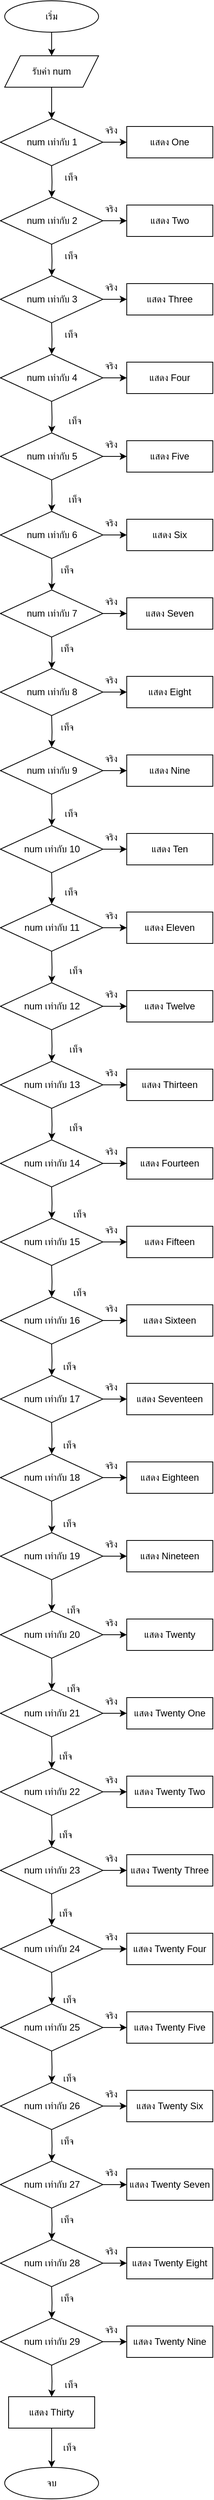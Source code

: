 <mxfile version="25.0.3">
  <diagram name="Page-1" id="froMjkovQUN1zaO_eRnk">
    <mxGraphModel dx="1235" dy="614" grid="1" gridSize="10" guides="1" tooltips="1" connect="1" arrows="1" fold="1" page="1" pageScale="1" pageWidth="827" pageHeight="1169" math="0" shadow="0">
      <root>
        <mxCell id="0" />
        <mxCell id="1" parent="0" />
        <mxCell id="F9JthO-cuX8_xqFH1Uu4-3" value="" style="edgeStyle=orthogonalEdgeStyle;rounded=0;orthogonalLoop=1;jettySize=auto;html=1;" edge="1" parent="1" source="F9JthO-cuX8_xqFH1Uu4-1" target="F9JthO-cuX8_xqFH1Uu4-2">
          <mxGeometry relative="1" as="geometry" />
        </mxCell>
        <mxCell id="F9JthO-cuX8_xqFH1Uu4-1" value="เริ่ม" style="ellipse;whiteSpace=wrap;html=1;" vertex="1" parent="1">
          <mxGeometry x="354" y="30" width="120" height="40" as="geometry" />
        </mxCell>
        <mxCell id="F9JthO-cuX8_xqFH1Uu4-5" value="" style="edgeStyle=orthogonalEdgeStyle;rounded=0;orthogonalLoop=1;jettySize=auto;html=1;" edge="1" parent="1" source="F9JthO-cuX8_xqFH1Uu4-2" target="F9JthO-cuX8_xqFH1Uu4-4">
          <mxGeometry relative="1" as="geometry" />
        </mxCell>
        <mxCell id="F9JthO-cuX8_xqFH1Uu4-2" value="รับค่า num" style="shape=parallelogram;perimeter=parallelogramPerimeter;whiteSpace=wrap;html=1;fixedSize=1;" vertex="1" parent="1">
          <mxGeometry x="354" y="100" width="120" height="40" as="geometry" />
        </mxCell>
        <mxCell id="F9JthO-cuX8_xqFH1Uu4-7" value="" style="edgeStyle=orthogonalEdgeStyle;rounded=0;orthogonalLoop=1;jettySize=auto;html=1;" edge="1" parent="1" source="F9JthO-cuX8_xqFH1Uu4-4" target="F9JthO-cuX8_xqFH1Uu4-6">
          <mxGeometry relative="1" as="geometry" />
        </mxCell>
        <mxCell id="F9JthO-cuX8_xqFH1Uu4-4" value="num เท่ากับ 1" style="rhombus;whiteSpace=wrap;html=1;" vertex="1" parent="1">
          <mxGeometry x="348.5" y="180" width="131" height="60" as="geometry" />
        </mxCell>
        <mxCell id="F9JthO-cuX8_xqFH1Uu4-6" value="แสดง One" style="rounded=0;whiteSpace=wrap;html=1;" vertex="1" parent="1">
          <mxGeometry x="510" y="190" width="110" height="40" as="geometry" />
        </mxCell>
        <mxCell id="F9JthO-cuX8_xqFH1Uu4-8" value="" style="edgeStyle=orthogonalEdgeStyle;rounded=0;orthogonalLoop=1;jettySize=auto;html=1;" edge="1" parent="1" target="F9JthO-cuX8_xqFH1Uu4-10">
          <mxGeometry relative="1" as="geometry">
            <mxPoint x="414" y="240" as="sourcePoint" />
          </mxGeometry>
        </mxCell>
        <mxCell id="F9JthO-cuX8_xqFH1Uu4-9" value="" style="edgeStyle=orthogonalEdgeStyle;rounded=0;orthogonalLoop=1;jettySize=auto;html=1;" edge="1" parent="1" source="F9JthO-cuX8_xqFH1Uu4-10" target="F9JthO-cuX8_xqFH1Uu4-11">
          <mxGeometry relative="1" as="geometry" />
        </mxCell>
        <mxCell id="F9JthO-cuX8_xqFH1Uu4-10" value="num เท่ากับ 2" style="rhombus;whiteSpace=wrap;html=1;" vertex="1" parent="1">
          <mxGeometry x="348.5" y="280" width="131" height="60" as="geometry" />
        </mxCell>
        <mxCell id="F9JthO-cuX8_xqFH1Uu4-11" value="แสดง Two" style="rounded=0;whiteSpace=wrap;html=1;" vertex="1" parent="1">
          <mxGeometry x="510" y="290" width="110" height="40" as="geometry" />
        </mxCell>
        <mxCell id="F9JthO-cuX8_xqFH1Uu4-12" value="" style="edgeStyle=orthogonalEdgeStyle;rounded=0;orthogonalLoop=1;jettySize=auto;html=1;" edge="1" parent="1" target="F9JthO-cuX8_xqFH1Uu4-14">
          <mxGeometry relative="1" as="geometry">
            <mxPoint x="414" y="340" as="sourcePoint" />
          </mxGeometry>
        </mxCell>
        <mxCell id="F9JthO-cuX8_xqFH1Uu4-13" value="" style="edgeStyle=orthogonalEdgeStyle;rounded=0;orthogonalLoop=1;jettySize=auto;html=1;" edge="1" parent="1" source="F9JthO-cuX8_xqFH1Uu4-14" target="F9JthO-cuX8_xqFH1Uu4-15">
          <mxGeometry relative="1" as="geometry" />
        </mxCell>
        <mxCell id="F9JthO-cuX8_xqFH1Uu4-14" value="num เท่ากับ 3" style="rhombus;whiteSpace=wrap;html=1;" vertex="1" parent="1">
          <mxGeometry x="348.5" y="380" width="131" height="60" as="geometry" />
        </mxCell>
        <mxCell id="F9JthO-cuX8_xqFH1Uu4-15" value="แสดง Three" style="rounded=0;whiteSpace=wrap;html=1;" vertex="1" parent="1">
          <mxGeometry x="510" y="390" width="110" height="40" as="geometry" />
        </mxCell>
        <mxCell id="F9JthO-cuX8_xqFH1Uu4-16" value="" style="edgeStyle=orthogonalEdgeStyle;rounded=0;orthogonalLoop=1;jettySize=auto;html=1;" edge="1" parent="1" target="F9JthO-cuX8_xqFH1Uu4-18">
          <mxGeometry relative="1" as="geometry">
            <mxPoint x="414" y="440" as="sourcePoint" />
          </mxGeometry>
        </mxCell>
        <mxCell id="F9JthO-cuX8_xqFH1Uu4-17" value="" style="edgeStyle=orthogonalEdgeStyle;rounded=0;orthogonalLoop=1;jettySize=auto;html=1;" edge="1" parent="1" source="F9JthO-cuX8_xqFH1Uu4-18" target="F9JthO-cuX8_xqFH1Uu4-19">
          <mxGeometry relative="1" as="geometry" />
        </mxCell>
        <mxCell id="F9JthO-cuX8_xqFH1Uu4-18" value="num เท่ากับ 4" style="rhombus;whiteSpace=wrap;html=1;" vertex="1" parent="1">
          <mxGeometry x="348.5" y="480" width="131" height="60" as="geometry" />
        </mxCell>
        <mxCell id="F9JthO-cuX8_xqFH1Uu4-19" value="แสดง Four" style="rounded=0;whiteSpace=wrap;html=1;" vertex="1" parent="1">
          <mxGeometry x="510" y="490" width="110" height="40" as="geometry" />
        </mxCell>
        <mxCell id="F9JthO-cuX8_xqFH1Uu4-20" value="" style="edgeStyle=orthogonalEdgeStyle;rounded=0;orthogonalLoop=1;jettySize=auto;html=1;" edge="1" parent="1" target="F9JthO-cuX8_xqFH1Uu4-22">
          <mxGeometry relative="1" as="geometry">
            <mxPoint x="414" y="540" as="sourcePoint" />
          </mxGeometry>
        </mxCell>
        <mxCell id="F9JthO-cuX8_xqFH1Uu4-21" value="" style="edgeStyle=orthogonalEdgeStyle;rounded=0;orthogonalLoop=1;jettySize=auto;html=1;" edge="1" parent="1" source="F9JthO-cuX8_xqFH1Uu4-22" target="F9JthO-cuX8_xqFH1Uu4-23">
          <mxGeometry relative="1" as="geometry" />
        </mxCell>
        <mxCell id="F9JthO-cuX8_xqFH1Uu4-22" value="num เท่ากับ 5" style="rhombus;whiteSpace=wrap;html=1;" vertex="1" parent="1">
          <mxGeometry x="348.5" y="580" width="131" height="60" as="geometry" />
        </mxCell>
        <mxCell id="F9JthO-cuX8_xqFH1Uu4-23" value="แสดง Five" style="rounded=0;whiteSpace=wrap;html=1;" vertex="1" parent="1">
          <mxGeometry x="510" y="590" width="110" height="40" as="geometry" />
        </mxCell>
        <mxCell id="F9JthO-cuX8_xqFH1Uu4-24" value="" style="edgeStyle=orthogonalEdgeStyle;rounded=0;orthogonalLoop=1;jettySize=auto;html=1;" edge="1" parent="1" target="F9JthO-cuX8_xqFH1Uu4-26">
          <mxGeometry relative="1" as="geometry">
            <mxPoint x="414" y="640" as="sourcePoint" />
          </mxGeometry>
        </mxCell>
        <mxCell id="F9JthO-cuX8_xqFH1Uu4-25" value="" style="edgeStyle=orthogonalEdgeStyle;rounded=0;orthogonalLoop=1;jettySize=auto;html=1;" edge="1" parent="1" source="F9JthO-cuX8_xqFH1Uu4-26" target="F9JthO-cuX8_xqFH1Uu4-27">
          <mxGeometry relative="1" as="geometry" />
        </mxCell>
        <mxCell id="F9JthO-cuX8_xqFH1Uu4-26" value="num เท่ากับ 6" style="rhombus;whiteSpace=wrap;html=1;" vertex="1" parent="1">
          <mxGeometry x="348.5" y="680" width="131" height="60" as="geometry" />
        </mxCell>
        <mxCell id="F9JthO-cuX8_xqFH1Uu4-27" value="แสดง Six" style="rounded=0;whiteSpace=wrap;html=1;" vertex="1" parent="1">
          <mxGeometry x="510" y="690" width="110" height="40" as="geometry" />
        </mxCell>
        <mxCell id="F9JthO-cuX8_xqFH1Uu4-52" value="" style="edgeStyle=orthogonalEdgeStyle;rounded=0;orthogonalLoop=1;jettySize=auto;html=1;" edge="1" parent="1" target="F9JthO-cuX8_xqFH1Uu4-54">
          <mxGeometry relative="1" as="geometry">
            <mxPoint x="414" y="740" as="sourcePoint" />
          </mxGeometry>
        </mxCell>
        <mxCell id="F9JthO-cuX8_xqFH1Uu4-53" value="" style="edgeStyle=orthogonalEdgeStyle;rounded=0;orthogonalLoop=1;jettySize=auto;html=1;" edge="1" parent="1" source="F9JthO-cuX8_xqFH1Uu4-54" target="F9JthO-cuX8_xqFH1Uu4-55">
          <mxGeometry relative="1" as="geometry" />
        </mxCell>
        <mxCell id="F9JthO-cuX8_xqFH1Uu4-54" value="num เท่ากับ 7" style="rhombus;whiteSpace=wrap;html=1;" vertex="1" parent="1">
          <mxGeometry x="348.5" y="780" width="131" height="60" as="geometry" />
        </mxCell>
        <mxCell id="F9JthO-cuX8_xqFH1Uu4-55" value="แสดง Seven" style="rounded=0;whiteSpace=wrap;html=1;" vertex="1" parent="1">
          <mxGeometry x="510" y="790" width="110" height="40" as="geometry" />
        </mxCell>
        <mxCell id="F9JthO-cuX8_xqFH1Uu4-56" value="" style="edgeStyle=orthogonalEdgeStyle;rounded=0;orthogonalLoop=1;jettySize=auto;html=1;" edge="1" parent="1" target="F9JthO-cuX8_xqFH1Uu4-58">
          <mxGeometry relative="1" as="geometry">
            <mxPoint x="414" y="840" as="sourcePoint" />
          </mxGeometry>
        </mxCell>
        <mxCell id="F9JthO-cuX8_xqFH1Uu4-57" value="" style="edgeStyle=orthogonalEdgeStyle;rounded=0;orthogonalLoop=1;jettySize=auto;html=1;" edge="1" parent="1" source="F9JthO-cuX8_xqFH1Uu4-58" target="F9JthO-cuX8_xqFH1Uu4-59">
          <mxGeometry relative="1" as="geometry" />
        </mxCell>
        <mxCell id="F9JthO-cuX8_xqFH1Uu4-58" value="num เท่ากับ 8" style="rhombus;whiteSpace=wrap;html=1;" vertex="1" parent="1">
          <mxGeometry x="348.5" y="880" width="131" height="60" as="geometry" />
        </mxCell>
        <mxCell id="F9JthO-cuX8_xqFH1Uu4-59" value="แสดง Eight" style="rounded=0;whiteSpace=wrap;html=1;" vertex="1" parent="1">
          <mxGeometry x="510" y="890" width="110" height="40" as="geometry" />
        </mxCell>
        <mxCell id="F9JthO-cuX8_xqFH1Uu4-60" value="" style="edgeStyle=orthogonalEdgeStyle;rounded=0;orthogonalLoop=1;jettySize=auto;html=1;" edge="1" parent="1" target="F9JthO-cuX8_xqFH1Uu4-62">
          <mxGeometry relative="1" as="geometry">
            <mxPoint x="414" y="940" as="sourcePoint" />
          </mxGeometry>
        </mxCell>
        <mxCell id="F9JthO-cuX8_xqFH1Uu4-61" value="" style="edgeStyle=orthogonalEdgeStyle;rounded=0;orthogonalLoop=1;jettySize=auto;html=1;" edge="1" parent="1" source="F9JthO-cuX8_xqFH1Uu4-62" target="F9JthO-cuX8_xqFH1Uu4-63">
          <mxGeometry relative="1" as="geometry" />
        </mxCell>
        <mxCell id="F9JthO-cuX8_xqFH1Uu4-62" value="num เท่ากับ 9" style="rhombus;whiteSpace=wrap;html=1;" vertex="1" parent="1">
          <mxGeometry x="348.5" y="980" width="131" height="60" as="geometry" />
        </mxCell>
        <mxCell id="F9JthO-cuX8_xqFH1Uu4-63" value="แสดง Nine" style="rounded=0;whiteSpace=wrap;html=1;" vertex="1" parent="1">
          <mxGeometry x="510" y="990" width="110" height="40" as="geometry" />
        </mxCell>
        <mxCell id="F9JthO-cuX8_xqFH1Uu4-64" value="" style="edgeStyle=orthogonalEdgeStyle;rounded=0;orthogonalLoop=1;jettySize=auto;html=1;" edge="1" parent="1" target="F9JthO-cuX8_xqFH1Uu4-66">
          <mxGeometry relative="1" as="geometry">
            <mxPoint x="414" y="1040" as="sourcePoint" />
          </mxGeometry>
        </mxCell>
        <mxCell id="F9JthO-cuX8_xqFH1Uu4-65" value="" style="edgeStyle=orthogonalEdgeStyle;rounded=0;orthogonalLoop=1;jettySize=auto;html=1;" edge="1" parent="1" source="F9JthO-cuX8_xqFH1Uu4-66" target="F9JthO-cuX8_xqFH1Uu4-67">
          <mxGeometry relative="1" as="geometry" />
        </mxCell>
        <mxCell id="F9JthO-cuX8_xqFH1Uu4-66" value="num เท่ากับ 10" style="rhombus;whiteSpace=wrap;html=1;" vertex="1" parent="1">
          <mxGeometry x="348.5" y="1080" width="131" height="60" as="geometry" />
        </mxCell>
        <mxCell id="F9JthO-cuX8_xqFH1Uu4-67" value="แสดง Ten" style="rounded=0;whiteSpace=wrap;html=1;" vertex="1" parent="1">
          <mxGeometry x="510" y="1090" width="110" height="40" as="geometry" />
        </mxCell>
        <mxCell id="F9JthO-cuX8_xqFH1Uu4-68" value="" style="edgeStyle=orthogonalEdgeStyle;rounded=0;orthogonalLoop=1;jettySize=auto;html=1;" edge="1" parent="1" target="F9JthO-cuX8_xqFH1Uu4-70">
          <mxGeometry relative="1" as="geometry">
            <mxPoint x="414" y="1140" as="sourcePoint" />
          </mxGeometry>
        </mxCell>
        <mxCell id="F9JthO-cuX8_xqFH1Uu4-69" value="" style="edgeStyle=orthogonalEdgeStyle;rounded=0;orthogonalLoop=1;jettySize=auto;html=1;" edge="1" parent="1" source="F9JthO-cuX8_xqFH1Uu4-70" target="F9JthO-cuX8_xqFH1Uu4-71">
          <mxGeometry relative="1" as="geometry" />
        </mxCell>
        <mxCell id="F9JthO-cuX8_xqFH1Uu4-70" value="num เท่ากับ 11" style="rhombus;whiteSpace=wrap;html=1;" vertex="1" parent="1">
          <mxGeometry x="348.5" y="1180" width="131" height="60" as="geometry" />
        </mxCell>
        <mxCell id="F9JthO-cuX8_xqFH1Uu4-71" value="แสดง Eleven" style="rounded=0;whiteSpace=wrap;html=1;" vertex="1" parent="1">
          <mxGeometry x="510" y="1190" width="110" height="40" as="geometry" />
        </mxCell>
        <mxCell id="F9JthO-cuX8_xqFH1Uu4-72" value="" style="edgeStyle=orthogonalEdgeStyle;rounded=0;orthogonalLoop=1;jettySize=auto;html=1;" edge="1" parent="1" target="F9JthO-cuX8_xqFH1Uu4-74">
          <mxGeometry relative="1" as="geometry">
            <mxPoint x="414" y="1240" as="sourcePoint" />
          </mxGeometry>
        </mxCell>
        <mxCell id="F9JthO-cuX8_xqFH1Uu4-73" value="" style="edgeStyle=orthogonalEdgeStyle;rounded=0;orthogonalLoop=1;jettySize=auto;html=1;" edge="1" parent="1" source="F9JthO-cuX8_xqFH1Uu4-74" target="F9JthO-cuX8_xqFH1Uu4-75">
          <mxGeometry relative="1" as="geometry" />
        </mxCell>
        <mxCell id="F9JthO-cuX8_xqFH1Uu4-74" value="num เท่ากับ 12" style="rhombus;whiteSpace=wrap;html=1;" vertex="1" parent="1">
          <mxGeometry x="348.5" y="1280" width="131" height="60" as="geometry" />
        </mxCell>
        <mxCell id="F9JthO-cuX8_xqFH1Uu4-75" value="แสดง Twelve" style="rounded=0;whiteSpace=wrap;html=1;" vertex="1" parent="1">
          <mxGeometry x="510" y="1290" width="110" height="40" as="geometry" />
        </mxCell>
        <mxCell id="F9JthO-cuX8_xqFH1Uu4-76" value="" style="edgeStyle=orthogonalEdgeStyle;rounded=0;orthogonalLoop=1;jettySize=auto;html=1;" edge="1" parent="1" target="F9JthO-cuX8_xqFH1Uu4-78">
          <mxGeometry relative="1" as="geometry">
            <mxPoint x="414" y="1340" as="sourcePoint" />
          </mxGeometry>
        </mxCell>
        <mxCell id="F9JthO-cuX8_xqFH1Uu4-77" value="" style="edgeStyle=orthogonalEdgeStyle;rounded=0;orthogonalLoop=1;jettySize=auto;html=1;" edge="1" parent="1" source="F9JthO-cuX8_xqFH1Uu4-78" target="F9JthO-cuX8_xqFH1Uu4-79">
          <mxGeometry relative="1" as="geometry" />
        </mxCell>
        <mxCell id="F9JthO-cuX8_xqFH1Uu4-78" value="num เท่ากับ 13" style="rhombus;whiteSpace=wrap;html=1;" vertex="1" parent="1">
          <mxGeometry x="348.5" y="1380" width="131" height="60" as="geometry" />
        </mxCell>
        <mxCell id="F9JthO-cuX8_xqFH1Uu4-79" value="แสดง Thirteen" style="rounded=0;whiteSpace=wrap;html=1;" vertex="1" parent="1">
          <mxGeometry x="510" y="1390" width="110" height="40" as="geometry" />
        </mxCell>
        <mxCell id="F9JthO-cuX8_xqFH1Uu4-80" value="" style="edgeStyle=orthogonalEdgeStyle;rounded=0;orthogonalLoop=1;jettySize=auto;html=1;" edge="1" parent="1" target="F9JthO-cuX8_xqFH1Uu4-82">
          <mxGeometry relative="1" as="geometry">
            <mxPoint x="414" y="1440" as="sourcePoint" />
          </mxGeometry>
        </mxCell>
        <mxCell id="F9JthO-cuX8_xqFH1Uu4-81" value="" style="edgeStyle=orthogonalEdgeStyle;rounded=0;orthogonalLoop=1;jettySize=auto;html=1;" edge="1" parent="1" source="F9JthO-cuX8_xqFH1Uu4-82" target="F9JthO-cuX8_xqFH1Uu4-83">
          <mxGeometry relative="1" as="geometry" />
        </mxCell>
        <mxCell id="F9JthO-cuX8_xqFH1Uu4-82" value="num เท่ากับ 14" style="rhombus;whiteSpace=wrap;html=1;" vertex="1" parent="1">
          <mxGeometry x="348.5" y="1480" width="131" height="60" as="geometry" />
        </mxCell>
        <mxCell id="F9JthO-cuX8_xqFH1Uu4-83" value="แสดง Fourteen" style="rounded=0;whiteSpace=wrap;html=1;" vertex="1" parent="1">
          <mxGeometry x="510" y="1490" width="110" height="40" as="geometry" />
        </mxCell>
        <mxCell id="F9JthO-cuX8_xqFH1Uu4-84" value="" style="edgeStyle=orthogonalEdgeStyle;rounded=0;orthogonalLoop=1;jettySize=auto;html=1;" edge="1" parent="1" target="F9JthO-cuX8_xqFH1Uu4-86">
          <mxGeometry relative="1" as="geometry">
            <mxPoint x="414" y="1540" as="sourcePoint" />
          </mxGeometry>
        </mxCell>
        <mxCell id="F9JthO-cuX8_xqFH1Uu4-85" value="" style="edgeStyle=orthogonalEdgeStyle;rounded=0;orthogonalLoop=1;jettySize=auto;html=1;" edge="1" parent="1" source="F9JthO-cuX8_xqFH1Uu4-86" target="F9JthO-cuX8_xqFH1Uu4-87">
          <mxGeometry relative="1" as="geometry" />
        </mxCell>
        <mxCell id="F9JthO-cuX8_xqFH1Uu4-86" value="num เท่ากับ 15" style="rhombus;whiteSpace=wrap;html=1;" vertex="1" parent="1">
          <mxGeometry x="348.5" y="1580" width="131" height="60" as="geometry" />
        </mxCell>
        <mxCell id="F9JthO-cuX8_xqFH1Uu4-87" value="แสดง Fifteen" style="rounded=0;whiteSpace=wrap;html=1;" vertex="1" parent="1">
          <mxGeometry x="510" y="1590" width="110" height="40" as="geometry" />
        </mxCell>
        <mxCell id="F9JthO-cuX8_xqFH1Uu4-88" value="" style="edgeStyle=orthogonalEdgeStyle;rounded=0;orthogonalLoop=1;jettySize=auto;html=1;" edge="1" parent="1" target="F9JthO-cuX8_xqFH1Uu4-90">
          <mxGeometry relative="1" as="geometry">
            <mxPoint x="414" y="1640" as="sourcePoint" />
          </mxGeometry>
        </mxCell>
        <mxCell id="F9JthO-cuX8_xqFH1Uu4-89" value="" style="edgeStyle=orthogonalEdgeStyle;rounded=0;orthogonalLoop=1;jettySize=auto;html=1;" edge="1" parent="1" source="F9JthO-cuX8_xqFH1Uu4-90" target="F9JthO-cuX8_xqFH1Uu4-91">
          <mxGeometry relative="1" as="geometry" />
        </mxCell>
        <mxCell id="F9JthO-cuX8_xqFH1Uu4-90" value="num เท่ากับ 16" style="rhombus;whiteSpace=wrap;html=1;" vertex="1" parent="1">
          <mxGeometry x="348.5" y="1680" width="131" height="60" as="geometry" />
        </mxCell>
        <mxCell id="F9JthO-cuX8_xqFH1Uu4-91" value="แสดง Sixteen" style="rounded=0;whiteSpace=wrap;html=1;" vertex="1" parent="1">
          <mxGeometry x="510" y="1690" width="110" height="40" as="geometry" />
        </mxCell>
        <mxCell id="F9JthO-cuX8_xqFH1Uu4-92" value="" style="edgeStyle=orthogonalEdgeStyle;rounded=0;orthogonalLoop=1;jettySize=auto;html=1;" edge="1" parent="1" target="F9JthO-cuX8_xqFH1Uu4-94">
          <mxGeometry relative="1" as="geometry">
            <mxPoint x="414" y="1740" as="sourcePoint" />
          </mxGeometry>
        </mxCell>
        <mxCell id="F9JthO-cuX8_xqFH1Uu4-93" value="" style="edgeStyle=orthogonalEdgeStyle;rounded=0;orthogonalLoop=1;jettySize=auto;html=1;" edge="1" parent="1" source="F9JthO-cuX8_xqFH1Uu4-94" target="F9JthO-cuX8_xqFH1Uu4-95">
          <mxGeometry relative="1" as="geometry" />
        </mxCell>
        <mxCell id="F9JthO-cuX8_xqFH1Uu4-94" value="num เท่ากับ 17" style="rhombus;whiteSpace=wrap;html=1;" vertex="1" parent="1">
          <mxGeometry x="348.5" y="1780" width="131" height="60" as="geometry" />
        </mxCell>
        <mxCell id="F9JthO-cuX8_xqFH1Uu4-95" value="แสดง Seventeen" style="rounded=0;whiteSpace=wrap;html=1;" vertex="1" parent="1">
          <mxGeometry x="510" y="1790" width="110" height="40" as="geometry" />
        </mxCell>
        <mxCell id="F9JthO-cuX8_xqFH1Uu4-96" value="" style="edgeStyle=orthogonalEdgeStyle;rounded=0;orthogonalLoop=1;jettySize=auto;html=1;" edge="1" parent="1" target="F9JthO-cuX8_xqFH1Uu4-98">
          <mxGeometry relative="1" as="geometry">
            <mxPoint x="414" y="1840" as="sourcePoint" />
          </mxGeometry>
        </mxCell>
        <mxCell id="F9JthO-cuX8_xqFH1Uu4-97" value="" style="edgeStyle=orthogonalEdgeStyle;rounded=0;orthogonalLoop=1;jettySize=auto;html=1;" edge="1" parent="1" source="F9JthO-cuX8_xqFH1Uu4-98" target="F9JthO-cuX8_xqFH1Uu4-99">
          <mxGeometry relative="1" as="geometry" />
        </mxCell>
        <mxCell id="F9JthO-cuX8_xqFH1Uu4-98" value="num เท่ากับ 18" style="rhombus;whiteSpace=wrap;html=1;" vertex="1" parent="1">
          <mxGeometry x="348.5" y="1880" width="131" height="60" as="geometry" />
        </mxCell>
        <mxCell id="F9JthO-cuX8_xqFH1Uu4-99" value="แสดง Eighteen" style="rounded=0;whiteSpace=wrap;html=1;" vertex="1" parent="1">
          <mxGeometry x="510" y="1890" width="110" height="40" as="geometry" />
        </mxCell>
        <mxCell id="F9JthO-cuX8_xqFH1Uu4-100" value="" style="edgeStyle=orthogonalEdgeStyle;rounded=0;orthogonalLoop=1;jettySize=auto;html=1;" edge="1" parent="1" target="F9JthO-cuX8_xqFH1Uu4-102">
          <mxGeometry relative="1" as="geometry">
            <mxPoint x="414" y="1940" as="sourcePoint" />
          </mxGeometry>
        </mxCell>
        <mxCell id="F9JthO-cuX8_xqFH1Uu4-101" value="" style="edgeStyle=orthogonalEdgeStyle;rounded=0;orthogonalLoop=1;jettySize=auto;html=1;" edge="1" parent="1" source="F9JthO-cuX8_xqFH1Uu4-102" target="F9JthO-cuX8_xqFH1Uu4-103">
          <mxGeometry relative="1" as="geometry" />
        </mxCell>
        <mxCell id="F9JthO-cuX8_xqFH1Uu4-102" value="num เท่ากับ 19" style="rhombus;whiteSpace=wrap;html=1;" vertex="1" parent="1">
          <mxGeometry x="348.5" y="1980" width="131" height="60" as="geometry" />
        </mxCell>
        <mxCell id="F9JthO-cuX8_xqFH1Uu4-103" value="แสดง Nineteen" style="rounded=0;whiteSpace=wrap;html=1;" vertex="1" parent="1">
          <mxGeometry x="510" y="1990" width="110" height="40" as="geometry" />
        </mxCell>
        <mxCell id="F9JthO-cuX8_xqFH1Uu4-104" value="" style="edgeStyle=orthogonalEdgeStyle;rounded=0;orthogonalLoop=1;jettySize=auto;html=1;" edge="1" parent="1" target="F9JthO-cuX8_xqFH1Uu4-106">
          <mxGeometry relative="1" as="geometry">
            <mxPoint x="414" y="2040" as="sourcePoint" />
          </mxGeometry>
        </mxCell>
        <mxCell id="F9JthO-cuX8_xqFH1Uu4-105" value="" style="edgeStyle=orthogonalEdgeStyle;rounded=0;orthogonalLoop=1;jettySize=auto;html=1;" edge="1" parent="1" source="F9JthO-cuX8_xqFH1Uu4-106" target="F9JthO-cuX8_xqFH1Uu4-107">
          <mxGeometry relative="1" as="geometry" />
        </mxCell>
        <mxCell id="F9JthO-cuX8_xqFH1Uu4-106" value="num เท่ากับ 20" style="rhombus;whiteSpace=wrap;html=1;" vertex="1" parent="1">
          <mxGeometry x="348.5" y="2080" width="131" height="60" as="geometry" />
        </mxCell>
        <mxCell id="F9JthO-cuX8_xqFH1Uu4-107" value="แสดง Twenty" style="rounded=0;whiteSpace=wrap;html=1;" vertex="1" parent="1">
          <mxGeometry x="510" y="2090" width="110" height="40" as="geometry" />
        </mxCell>
        <mxCell id="F9JthO-cuX8_xqFH1Uu4-108" value="" style="edgeStyle=orthogonalEdgeStyle;rounded=0;orthogonalLoop=1;jettySize=auto;html=1;" edge="1" parent="1" target="F9JthO-cuX8_xqFH1Uu4-110">
          <mxGeometry relative="1" as="geometry">
            <mxPoint x="414" y="2140" as="sourcePoint" />
          </mxGeometry>
        </mxCell>
        <mxCell id="F9JthO-cuX8_xqFH1Uu4-109" value="" style="edgeStyle=orthogonalEdgeStyle;rounded=0;orthogonalLoop=1;jettySize=auto;html=1;" edge="1" parent="1" source="F9JthO-cuX8_xqFH1Uu4-110" target="F9JthO-cuX8_xqFH1Uu4-111">
          <mxGeometry relative="1" as="geometry" />
        </mxCell>
        <mxCell id="F9JthO-cuX8_xqFH1Uu4-110" value="num เท่ากับ 21" style="rhombus;whiteSpace=wrap;html=1;" vertex="1" parent="1">
          <mxGeometry x="348.5" y="2180" width="131" height="60" as="geometry" />
        </mxCell>
        <mxCell id="F9JthO-cuX8_xqFH1Uu4-111" value="แสดง Twenty One" style="rounded=0;whiteSpace=wrap;html=1;" vertex="1" parent="1">
          <mxGeometry x="510" y="2190" width="110" height="40" as="geometry" />
        </mxCell>
        <mxCell id="F9JthO-cuX8_xqFH1Uu4-112" value="" style="edgeStyle=orthogonalEdgeStyle;rounded=0;orthogonalLoop=1;jettySize=auto;html=1;" edge="1" parent="1" target="F9JthO-cuX8_xqFH1Uu4-114">
          <mxGeometry relative="1" as="geometry">
            <mxPoint x="414" y="2240" as="sourcePoint" />
          </mxGeometry>
        </mxCell>
        <mxCell id="F9JthO-cuX8_xqFH1Uu4-113" value="" style="edgeStyle=orthogonalEdgeStyle;rounded=0;orthogonalLoop=1;jettySize=auto;html=1;" edge="1" parent="1" source="F9JthO-cuX8_xqFH1Uu4-114" target="F9JthO-cuX8_xqFH1Uu4-115">
          <mxGeometry relative="1" as="geometry" />
        </mxCell>
        <mxCell id="F9JthO-cuX8_xqFH1Uu4-114" value="num เท่ากับ 22" style="rhombus;whiteSpace=wrap;html=1;" vertex="1" parent="1">
          <mxGeometry x="348.5" y="2280" width="131" height="60" as="geometry" />
        </mxCell>
        <mxCell id="F9JthO-cuX8_xqFH1Uu4-115" value="แสดง Twenty Two" style="rounded=0;whiteSpace=wrap;html=1;" vertex="1" parent="1">
          <mxGeometry x="510" y="2290" width="110" height="40" as="geometry" />
        </mxCell>
        <mxCell id="F9JthO-cuX8_xqFH1Uu4-116" value="" style="edgeStyle=orthogonalEdgeStyle;rounded=0;orthogonalLoop=1;jettySize=auto;html=1;" edge="1" parent="1" target="F9JthO-cuX8_xqFH1Uu4-118">
          <mxGeometry relative="1" as="geometry">
            <mxPoint x="414" y="2340" as="sourcePoint" />
          </mxGeometry>
        </mxCell>
        <mxCell id="F9JthO-cuX8_xqFH1Uu4-117" value="" style="edgeStyle=orthogonalEdgeStyle;rounded=0;orthogonalLoop=1;jettySize=auto;html=1;" edge="1" parent="1" source="F9JthO-cuX8_xqFH1Uu4-118" target="F9JthO-cuX8_xqFH1Uu4-119">
          <mxGeometry relative="1" as="geometry" />
        </mxCell>
        <mxCell id="F9JthO-cuX8_xqFH1Uu4-118" value="num เท่ากับ 23" style="rhombus;whiteSpace=wrap;html=1;" vertex="1" parent="1">
          <mxGeometry x="348.5" y="2380" width="131" height="60" as="geometry" />
        </mxCell>
        <mxCell id="F9JthO-cuX8_xqFH1Uu4-119" value="แสดง Twenty Three" style="rounded=0;whiteSpace=wrap;html=1;" vertex="1" parent="1">
          <mxGeometry x="510" y="2390" width="110" height="40" as="geometry" />
        </mxCell>
        <mxCell id="F9JthO-cuX8_xqFH1Uu4-120" value="" style="edgeStyle=orthogonalEdgeStyle;rounded=0;orthogonalLoop=1;jettySize=auto;html=1;" edge="1" parent="1" target="F9JthO-cuX8_xqFH1Uu4-122">
          <mxGeometry relative="1" as="geometry">
            <mxPoint x="414" y="2440" as="sourcePoint" />
          </mxGeometry>
        </mxCell>
        <mxCell id="F9JthO-cuX8_xqFH1Uu4-121" value="" style="edgeStyle=orthogonalEdgeStyle;rounded=0;orthogonalLoop=1;jettySize=auto;html=1;" edge="1" parent="1" source="F9JthO-cuX8_xqFH1Uu4-122" target="F9JthO-cuX8_xqFH1Uu4-123">
          <mxGeometry relative="1" as="geometry" />
        </mxCell>
        <mxCell id="F9JthO-cuX8_xqFH1Uu4-122" value="num เท่ากับ 24" style="rhombus;whiteSpace=wrap;html=1;" vertex="1" parent="1">
          <mxGeometry x="348.5" y="2480" width="131" height="60" as="geometry" />
        </mxCell>
        <mxCell id="F9JthO-cuX8_xqFH1Uu4-123" value="แสดง Twenty Four" style="rounded=0;whiteSpace=wrap;html=1;" vertex="1" parent="1">
          <mxGeometry x="510" y="2490" width="110" height="40" as="geometry" />
        </mxCell>
        <mxCell id="F9JthO-cuX8_xqFH1Uu4-124" value="" style="edgeStyle=orthogonalEdgeStyle;rounded=0;orthogonalLoop=1;jettySize=auto;html=1;" edge="1" parent="1" target="F9JthO-cuX8_xqFH1Uu4-126">
          <mxGeometry relative="1" as="geometry">
            <mxPoint x="414" y="2540" as="sourcePoint" />
          </mxGeometry>
        </mxCell>
        <mxCell id="F9JthO-cuX8_xqFH1Uu4-125" value="" style="edgeStyle=orthogonalEdgeStyle;rounded=0;orthogonalLoop=1;jettySize=auto;html=1;" edge="1" parent="1" source="F9JthO-cuX8_xqFH1Uu4-126" target="F9JthO-cuX8_xqFH1Uu4-127">
          <mxGeometry relative="1" as="geometry" />
        </mxCell>
        <mxCell id="F9JthO-cuX8_xqFH1Uu4-126" value="num เท่ากับ 25" style="rhombus;whiteSpace=wrap;html=1;" vertex="1" parent="1">
          <mxGeometry x="348.5" y="2580" width="131" height="60" as="geometry" />
        </mxCell>
        <mxCell id="F9JthO-cuX8_xqFH1Uu4-127" value="แสดง Twenty Five" style="rounded=0;whiteSpace=wrap;html=1;" vertex="1" parent="1">
          <mxGeometry x="510" y="2590" width="110" height="40" as="geometry" />
        </mxCell>
        <mxCell id="F9JthO-cuX8_xqFH1Uu4-128" value="" style="edgeStyle=orthogonalEdgeStyle;rounded=0;orthogonalLoop=1;jettySize=auto;html=1;" edge="1" parent="1" target="F9JthO-cuX8_xqFH1Uu4-130">
          <mxGeometry relative="1" as="geometry">
            <mxPoint x="414" y="2640" as="sourcePoint" />
          </mxGeometry>
        </mxCell>
        <mxCell id="F9JthO-cuX8_xqFH1Uu4-129" value="" style="edgeStyle=orthogonalEdgeStyle;rounded=0;orthogonalLoop=1;jettySize=auto;html=1;" edge="1" parent="1" source="F9JthO-cuX8_xqFH1Uu4-130" target="F9JthO-cuX8_xqFH1Uu4-131">
          <mxGeometry relative="1" as="geometry" />
        </mxCell>
        <mxCell id="F9JthO-cuX8_xqFH1Uu4-130" value="num เท่ากับ 26" style="rhombus;whiteSpace=wrap;html=1;" vertex="1" parent="1">
          <mxGeometry x="348.5" y="2680" width="131" height="60" as="geometry" />
        </mxCell>
        <mxCell id="F9JthO-cuX8_xqFH1Uu4-131" value="แสดง Twenty Six" style="rounded=0;whiteSpace=wrap;html=1;" vertex="1" parent="1">
          <mxGeometry x="510" y="2690" width="110" height="40" as="geometry" />
        </mxCell>
        <mxCell id="F9JthO-cuX8_xqFH1Uu4-132" value="" style="edgeStyle=orthogonalEdgeStyle;rounded=0;orthogonalLoop=1;jettySize=auto;html=1;" edge="1" parent="1" target="F9JthO-cuX8_xqFH1Uu4-134">
          <mxGeometry relative="1" as="geometry">
            <mxPoint x="414" y="2740" as="sourcePoint" />
          </mxGeometry>
        </mxCell>
        <mxCell id="F9JthO-cuX8_xqFH1Uu4-133" value="" style="edgeStyle=orthogonalEdgeStyle;rounded=0;orthogonalLoop=1;jettySize=auto;html=1;" edge="1" parent="1" source="F9JthO-cuX8_xqFH1Uu4-134" target="F9JthO-cuX8_xqFH1Uu4-135">
          <mxGeometry relative="1" as="geometry" />
        </mxCell>
        <mxCell id="F9JthO-cuX8_xqFH1Uu4-134" value="num เท่ากับ 27" style="rhombus;whiteSpace=wrap;html=1;" vertex="1" parent="1">
          <mxGeometry x="348.5" y="2780" width="131" height="60" as="geometry" />
        </mxCell>
        <mxCell id="F9JthO-cuX8_xqFH1Uu4-135" value="แสดง Twenty Seven" style="rounded=0;whiteSpace=wrap;html=1;" vertex="1" parent="1">
          <mxGeometry x="510" y="2790" width="110" height="40" as="geometry" />
        </mxCell>
        <mxCell id="F9JthO-cuX8_xqFH1Uu4-136" value="" style="edgeStyle=orthogonalEdgeStyle;rounded=0;orthogonalLoop=1;jettySize=auto;html=1;" edge="1" parent="1" target="F9JthO-cuX8_xqFH1Uu4-138">
          <mxGeometry relative="1" as="geometry">
            <mxPoint x="414" y="2840" as="sourcePoint" />
          </mxGeometry>
        </mxCell>
        <mxCell id="F9JthO-cuX8_xqFH1Uu4-137" value="" style="edgeStyle=orthogonalEdgeStyle;rounded=0;orthogonalLoop=1;jettySize=auto;html=1;" edge="1" parent="1" source="F9JthO-cuX8_xqFH1Uu4-138" target="F9JthO-cuX8_xqFH1Uu4-139">
          <mxGeometry relative="1" as="geometry" />
        </mxCell>
        <mxCell id="F9JthO-cuX8_xqFH1Uu4-138" value="num เท่ากับ 28" style="rhombus;whiteSpace=wrap;html=1;" vertex="1" parent="1">
          <mxGeometry x="348.5" y="2880" width="131" height="60" as="geometry" />
        </mxCell>
        <mxCell id="F9JthO-cuX8_xqFH1Uu4-139" value="แสดง Twenty Eight" style="rounded=0;whiteSpace=wrap;html=1;" vertex="1" parent="1">
          <mxGeometry x="510" y="2890" width="110" height="40" as="geometry" />
        </mxCell>
        <mxCell id="F9JthO-cuX8_xqFH1Uu4-140" value="" style="edgeStyle=orthogonalEdgeStyle;rounded=0;orthogonalLoop=1;jettySize=auto;html=1;" edge="1" parent="1" target="F9JthO-cuX8_xqFH1Uu4-142">
          <mxGeometry relative="1" as="geometry">
            <mxPoint x="414" y="2940" as="sourcePoint" />
          </mxGeometry>
        </mxCell>
        <mxCell id="F9JthO-cuX8_xqFH1Uu4-141" value="" style="edgeStyle=orthogonalEdgeStyle;rounded=0;orthogonalLoop=1;jettySize=auto;html=1;" edge="1" parent="1" source="F9JthO-cuX8_xqFH1Uu4-142" target="F9JthO-cuX8_xqFH1Uu4-143">
          <mxGeometry relative="1" as="geometry" />
        </mxCell>
        <mxCell id="F9JthO-cuX8_xqFH1Uu4-142" value="num เท่ากับ 29" style="rhombus;whiteSpace=wrap;html=1;" vertex="1" parent="1">
          <mxGeometry x="348.5" y="2980" width="131" height="60" as="geometry" />
        </mxCell>
        <mxCell id="F9JthO-cuX8_xqFH1Uu4-143" value="แสดง Twenty Nine" style="rounded=0;whiteSpace=wrap;html=1;" vertex="1" parent="1">
          <mxGeometry x="510" y="2990" width="110" height="40" as="geometry" />
        </mxCell>
        <mxCell id="F9JthO-cuX8_xqFH1Uu4-144" value="" style="edgeStyle=orthogonalEdgeStyle;rounded=0;orthogonalLoop=1;jettySize=auto;html=1;" edge="1" parent="1">
          <mxGeometry relative="1" as="geometry">
            <mxPoint x="414" y="3040" as="sourcePoint" />
            <mxPoint x="414" y="3080" as="targetPoint" />
          </mxGeometry>
        </mxCell>
        <mxCell id="F9JthO-cuX8_xqFH1Uu4-149" value="" style="edgeStyle=orthogonalEdgeStyle;rounded=0;orthogonalLoop=1;jettySize=auto;html=1;" edge="1" parent="1" source="F9JthO-cuX8_xqFH1Uu4-147" target="F9JthO-cuX8_xqFH1Uu4-148">
          <mxGeometry relative="1" as="geometry" />
        </mxCell>
        <mxCell id="F9JthO-cuX8_xqFH1Uu4-147" value="แสดง Thirty" style="rounded=0;whiteSpace=wrap;html=1;" vertex="1" parent="1">
          <mxGeometry x="359" y="3080" width="110" height="40" as="geometry" />
        </mxCell>
        <mxCell id="F9JthO-cuX8_xqFH1Uu4-148" value="จบ" style="ellipse;whiteSpace=wrap;html=1;" vertex="1" parent="1">
          <mxGeometry x="354" y="3170" width="120" height="40" as="geometry" />
        </mxCell>
        <mxCell id="F9JthO-cuX8_xqFH1Uu4-150" value="&lt;div&gt;&lt;span style=&quot;background-color: initial;&quot;&gt;จริง&lt;/span&gt;&lt;/div&gt;" style="text;html=1;align=center;verticalAlign=middle;whiteSpace=wrap;rounded=0;" vertex="1" parent="1">
          <mxGeometry x="460" y="2980" width="60" height="30" as="geometry" />
        </mxCell>
        <mxCell id="F9JthO-cuX8_xqFH1Uu4-151" value="&lt;div&gt;&lt;span style=&quot;background-color: initial;&quot;&gt;จริง&lt;/span&gt;&lt;/div&gt;" style="text;html=1;align=center;verticalAlign=middle;whiteSpace=wrap;rounded=0;" vertex="1" parent="1">
          <mxGeometry x="460" y="2880" width="60" height="30" as="geometry" />
        </mxCell>
        <mxCell id="F9JthO-cuX8_xqFH1Uu4-152" value="&lt;div&gt;&lt;span style=&quot;background-color: initial;&quot;&gt;จริง&lt;/span&gt;&lt;/div&gt;" style="text;html=1;align=center;verticalAlign=middle;whiteSpace=wrap;rounded=0;" vertex="1" parent="1">
          <mxGeometry x="460" y="2780" width="60" height="30" as="geometry" />
        </mxCell>
        <mxCell id="F9JthO-cuX8_xqFH1Uu4-153" value="&lt;div&gt;&lt;span style=&quot;background-color: initial;&quot;&gt;จริง&lt;/span&gt;&lt;/div&gt;" style="text;html=1;align=center;verticalAlign=middle;whiteSpace=wrap;rounded=0;" vertex="1" parent="1">
          <mxGeometry x="460" y="2680" width="60" height="30" as="geometry" />
        </mxCell>
        <mxCell id="F9JthO-cuX8_xqFH1Uu4-154" value="&lt;div&gt;&lt;span style=&quot;background-color: initial;&quot;&gt;จริง&lt;/span&gt;&lt;/div&gt;" style="text;html=1;align=center;verticalAlign=middle;whiteSpace=wrap;rounded=0;" vertex="1" parent="1">
          <mxGeometry x="460" y="2580" width="60" height="30" as="geometry" />
        </mxCell>
        <mxCell id="F9JthO-cuX8_xqFH1Uu4-155" value="&lt;div&gt;&lt;span style=&quot;background-color: initial;&quot;&gt;จริง&lt;/span&gt;&lt;/div&gt;" style="text;html=1;align=center;verticalAlign=middle;whiteSpace=wrap;rounded=0;" vertex="1" parent="1">
          <mxGeometry x="460" y="2480" width="60" height="30" as="geometry" />
        </mxCell>
        <mxCell id="F9JthO-cuX8_xqFH1Uu4-156" value="&lt;div&gt;&lt;span style=&quot;background-color: initial;&quot;&gt;จริง&lt;/span&gt;&lt;/div&gt;" style="text;html=1;align=center;verticalAlign=middle;whiteSpace=wrap;rounded=0;" vertex="1" parent="1">
          <mxGeometry x="460" y="2380" width="60" height="30" as="geometry" />
        </mxCell>
        <mxCell id="F9JthO-cuX8_xqFH1Uu4-157" value="&lt;div&gt;&lt;span style=&quot;background-color: initial;&quot;&gt;จริง&lt;/span&gt;&lt;/div&gt;" style="text;html=1;align=center;verticalAlign=middle;whiteSpace=wrap;rounded=0;" vertex="1" parent="1">
          <mxGeometry x="460" y="2280" width="60" height="30" as="geometry" />
        </mxCell>
        <mxCell id="F9JthO-cuX8_xqFH1Uu4-158" value="&lt;div&gt;&lt;span style=&quot;background-color: initial;&quot;&gt;จริง&lt;/span&gt;&lt;/div&gt;" style="text;html=1;align=center;verticalAlign=middle;whiteSpace=wrap;rounded=0;" vertex="1" parent="1">
          <mxGeometry x="460" y="2180" width="60" height="30" as="geometry" />
        </mxCell>
        <mxCell id="F9JthO-cuX8_xqFH1Uu4-159" value="&lt;div&gt;&lt;span style=&quot;background-color: initial;&quot;&gt;จริง&lt;/span&gt;&lt;/div&gt;" style="text;html=1;align=center;verticalAlign=middle;whiteSpace=wrap;rounded=0;" vertex="1" parent="1">
          <mxGeometry x="460" y="2080" width="60" height="30" as="geometry" />
        </mxCell>
        <mxCell id="F9JthO-cuX8_xqFH1Uu4-160" value="&lt;div&gt;&lt;span style=&quot;background-color: initial;&quot;&gt;จริง&lt;/span&gt;&lt;/div&gt;" style="text;html=1;align=center;verticalAlign=middle;whiteSpace=wrap;rounded=0;" vertex="1" parent="1">
          <mxGeometry x="460" y="1980" width="60" height="30" as="geometry" />
        </mxCell>
        <mxCell id="F9JthO-cuX8_xqFH1Uu4-161" value="&lt;div&gt;&lt;span style=&quot;background-color: initial;&quot;&gt;จริง&lt;/span&gt;&lt;/div&gt;" style="text;html=1;align=center;verticalAlign=middle;whiteSpace=wrap;rounded=0;" vertex="1" parent="1">
          <mxGeometry x="460" y="1880" width="60" height="30" as="geometry" />
        </mxCell>
        <mxCell id="F9JthO-cuX8_xqFH1Uu4-162" value="&lt;div&gt;&lt;span style=&quot;background-color: initial;&quot;&gt;จริง&lt;/span&gt;&lt;/div&gt;" style="text;html=1;align=center;verticalAlign=middle;whiteSpace=wrap;rounded=0;" vertex="1" parent="1">
          <mxGeometry x="460" y="1780" width="60" height="30" as="geometry" />
        </mxCell>
        <mxCell id="F9JthO-cuX8_xqFH1Uu4-163" value="&lt;div&gt;&lt;span style=&quot;background-color: initial;&quot;&gt;จริง&lt;/span&gt;&lt;/div&gt;" style="text;html=1;align=center;verticalAlign=middle;whiteSpace=wrap;rounded=0;" vertex="1" parent="1">
          <mxGeometry x="460" y="1680" width="60" height="30" as="geometry" />
        </mxCell>
        <mxCell id="F9JthO-cuX8_xqFH1Uu4-164" value="&lt;div&gt;&lt;span style=&quot;background-color: initial;&quot;&gt;จริง&lt;/span&gt;&lt;/div&gt;" style="text;html=1;align=center;verticalAlign=middle;whiteSpace=wrap;rounded=0;" vertex="1" parent="1">
          <mxGeometry x="460" y="1580" width="60" height="30" as="geometry" />
        </mxCell>
        <mxCell id="F9JthO-cuX8_xqFH1Uu4-165" value="&lt;div&gt;&lt;span style=&quot;background-color: initial;&quot;&gt;จริง&lt;/span&gt;&lt;/div&gt;" style="text;html=1;align=center;verticalAlign=middle;whiteSpace=wrap;rounded=0;" vertex="1" parent="1">
          <mxGeometry x="460" y="1480" width="60" height="30" as="geometry" />
        </mxCell>
        <mxCell id="F9JthO-cuX8_xqFH1Uu4-166" value="&lt;div&gt;&lt;span style=&quot;background-color: initial;&quot;&gt;จริง&lt;/span&gt;&lt;/div&gt;" style="text;html=1;align=center;verticalAlign=middle;whiteSpace=wrap;rounded=0;" vertex="1" parent="1">
          <mxGeometry x="460" y="1380" width="60" height="30" as="geometry" />
        </mxCell>
        <mxCell id="F9JthO-cuX8_xqFH1Uu4-167" value="&lt;div&gt;&lt;span style=&quot;background-color: initial;&quot;&gt;จริง&lt;/span&gt;&lt;/div&gt;" style="text;html=1;align=center;verticalAlign=middle;whiteSpace=wrap;rounded=0;" vertex="1" parent="1">
          <mxGeometry x="460" y="1280" width="60" height="30" as="geometry" />
        </mxCell>
        <mxCell id="F9JthO-cuX8_xqFH1Uu4-168" value="&lt;div&gt;&lt;span style=&quot;background-color: initial;&quot;&gt;จริง&lt;/span&gt;&lt;/div&gt;" style="text;html=1;align=center;verticalAlign=middle;whiteSpace=wrap;rounded=0;" vertex="1" parent="1">
          <mxGeometry x="460" y="1180" width="60" height="30" as="geometry" />
        </mxCell>
        <mxCell id="F9JthO-cuX8_xqFH1Uu4-169" value="&lt;div&gt;&lt;span style=&quot;background-color: initial;&quot;&gt;จริง&lt;/span&gt;&lt;/div&gt;" style="text;html=1;align=center;verticalAlign=middle;whiteSpace=wrap;rounded=0;" vertex="1" parent="1">
          <mxGeometry x="460" y="1080" width="60" height="30" as="geometry" />
        </mxCell>
        <mxCell id="F9JthO-cuX8_xqFH1Uu4-170" value="&lt;div&gt;&lt;span style=&quot;background-color: initial;&quot;&gt;จริง&lt;/span&gt;&lt;/div&gt;" style="text;html=1;align=center;verticalAlign=middle;whiteSpace=wrap;rounded=0;" vertex="1" parent="1">
          <mxGeometry x="460" y="980" width="60" height="30" as="geometry" />
        </mxCell>
        <mxCell id="F9JthO-cuX8_xqFH1Uu4-171" value="&lt;div&gt;&lt;span style=&quot;background-color: initial;&quot;&gt;จริง&lt;/span&gt;&lt;/div&gt;" style="text;html=1;align=center;verticalAlign=middle;whiteSpace=wrap;rounded=0;" vertex="1" parent="1">
          <mxGeometry x="460" y="880" width="60" height="30" as="geometry" />
        </mxCell>
        <mxCell id="F9JthO-cuX8_xqFH1Uu4-172" value="&lt;div&gt;&lt;span style=&quot;background-color: initial;&quot;&gt;จริง&lt;/span&gt;&lt;/div&gt;" style="text;html=1;align=center;verticalAlign=middle;whiteSpace=wrap;rounded=0;" vertex="1" parent="1">
          <mxGeometry x="460" y="780" width="60" height="30" as="geometry" />
        </mxCell>
        <mxCell id="F9JthO-cuX8_xqFH1Uu4-173" value="&lt;div&gt;&lt;span style=&quot;background-color: initial;&quot;&gt;จริง&lt;/span&gt;&lt;/div&gt;" style="text;html=1;align=center;verticalAlign=middle;whiteSpace=wrap;rounded=0;" vertex="1" parent="1">
          <mxGeometry x="460" y="680" width="60" height="30" as="geometry" />
        </mxCell>
        <mxCell id="F9JthO-cuX8_xqFH1Uu4-174" value="&lt;div&gt;&lt;span style=&quot;background-color: initial;&quot;&gt;จริง&lt;/span&gt;&lt;/div&gt;" style="text;html=1;align=center;verticalAlign=middle;whiteSpace=wrap;rounded=0;" vertex="1" parent="1">
          <mxGeometry x="460" y="580" width="60" height="30" as="geometry" />
        </mxCell>
        <mxCell id="F9JthO-cuX8_xqFH1Uu4-175" value="&lt;div&gt;&lt;span style=&quot;background-color: initial;&quot;&gt;จริง&lt;/span&gt;&lt;/div&gt;" style="text;html=1;align=center;verticalAlign=middle;whiteSpace=wrap;rounded=0;" vertex="1" parent="1">
          <mxGeometry x="460" y="480" width="60" height="30" as="geometry" />
        </mxCell>
        <mxCell id="F9JthO-cuX8_xqFH1Uu4-176" value="&lt;div&gt;&lt;span style=&quot;background-color: initial;&quot;&gt;จริง&lt;/span&gt;&lt;/div&gt;" style="text;html=1;align=center;verticalAlign=middle;whiteSpace=wrap;rounded=0;" vertex="1" parent="1">
          <mxGeometry x="460" y="380" width="60" height="30" as="geometry" />
        </mxCell>
        <mxCell id="F9JthO-cuX8_xqFH1Uu4-177" value="&lt;div&gt;&lt;span style=&quot;background-color: initial;&quot;&gt;จริง&lt;/span&gt;&lt;/div&gt;" style="text;html=1;align=center;verticalAlign=middle;whiteSpace=wrap;rounded=0;" vertex="1" parent="1">
          <mxGeometry x="460" y="280" width="60" height="30" as="geometry" />
        </mxCell>
        <mxCell id="F9JthO-cuX8_xqFH1Uu4-178" value="&lt;div&gt;&lt;span style=&quot;background-color: initial;&quot;&gt;จริง&lt;/span&gt;&lt;/div&gt;" style="text;html=1;align=center;verticalAlign=middle;whiteSpace=wrap;rounded=0;" vertex="1" parent="1">
          <mxGeometry x="460" y="180" width="60" height="30" as="geometry" />
        </mxCell>
        <mxCell id="F9JthO-cuX8_xqFH1Uu4-179" value="&lt;div&gt;&lt;span style=&quot;background-color: initial;&quot;&gt;เท็จ&lt;/span&gt;&lt;/div&gt;" style="text;html=1;align=center;verticalAlign=middle;whiteSpace=wrap;rounded=0;" vertex="1" parent="1">
          <mxGeometry x="409" y="240" width="60" height="30" as="geometry" />
        </mxCell>
        <mxCell id="F9JthO-cuX8_xqFH1Uu4-180" value="&lt;div&gt;&lt;span style=&quot;background-color: initial;&quot;&gt;เท็จ&lt;/span&gt;&lt;/div&gt;" style="text;html=1;align=center;verticalAlign=middle;whiteSpace=wrap;rounded=0;" vertex="1" parent="1">
          <mxGeometry x="409" y="340" width="60" height="30" as="geometry" />
        </mxCell>
        <mxCell id="F9JthO-cuX8_xqFH1Uu4-181" value="&lt;div&gt;&lt;span style=&quot;background-color: initial;&quot;&gt;เท็จ&lt;/span&gt;&lt;/div&gt;" style="text;html=1;align=center;verticalAlign=middle;whiteSpace=wrap;rounded=0;" vertex="1" parent="1">
          <mxGeometry x="409" y="440" width="60" height="30" as="geometry" />
        </mxCell>
        <mxCell id="F9JthO-cuX8_xqFH1Uu4-182" value="&lt;div&gt;&lt;span style=&quot;background-color: initial;&quot;&gt;เท็จ&lt;/span&gt;&lt;/div&gt;" style="text;html=1;align=center;verticalAlign=middle;whiteSpace=wrap;rounded=0;" vertex="1" parent="1">
          <mxGeometry x="414" y="550" width="60" height="30" as="geometry" />
        </mxCell>
        <mxCell id="F9JthO-cuX8_xqFH1Uu4-183" value="&lt;div&gt;&lt;span style=&quot;background-color: initial;&quot;&gt;เท็จ&lt;/span&gt;&lt;/div&gt;" style="text;html=1;align=center;verticalAlign=middle;whiteSpace=wrap;rounded=0;" vertex="1" parent="1">
          <mxGeometry x="414" y="650" width="60" height="30" as="geometry" />
        </mxCell>
        <mxCell id="F9JthO-cuX8_xqFH1Uu4-184" value="&lt;div&gt;&lt;span style=&quot;background-color: initial;&quot;&gt;เท็จ&lt;/span&gt;&lt;/div&gt;" style="text;html=1;align=center;verticalAlign=middle;whiteSpace=wrap;rounded=0;" vertex="1" parent="1">
          <mxGeometry x="404" y="740" width="60" height="30" as="geometry" />
        </mxCell>
        <mxCell id="F9JthO-cuX8_xqFH1Uu4-185" value="&lt;div&gt;&lt;span style=&quot;background-color: initial;&quot;&gt;เท็จ&lt;/span&gt;&lt;/div&gt;" style="text;html=1;align=center;verticalAlign=middle;whiteSpace=wrap;rounded=0;" vertex="1" parent="1">
          <mxGeometry x="404" y="840" width="60" height="30" as="geometry" />
        </mxCell>
        <mxCell id="F9JthO-cuX8_xqFH1Uu4-186" value="&lt;div&gt;&lt;span style=&quot;background-color: initial;&quot;&gt;เท็จ&lt;/span&gt;&lt;/div&gt;" style="text;html=1;align=center;verticalAlign=middle;whiteSpace=wrap;rounded=0;" vertex="1" parent="1">
          <mxGeometry x="404" y="940" width="60" height="30" as="geometry" />
        </mxCell>
        <mxCell id="F9JthO-cuX8_xqFH1Uu4-187" value="&lt;div&gt;&lt;span style=&quot;background-color: initial;&quot;&gt;เท็จ&lt;/span&gt;&lt;/div&gt;" style="text;html=1;align=center;verticalAlign=middle;whiteSpace=wrap;rounded=0;" vertex="1" parent="1">
          <mxGeometry x="409" y="1050" width="60" height="30" as="geometry" />
        </mxCell>
        <mxCell id="F9JthO-cuX8_xqFH1Uu4-188" value="&lt;div&gt;&lt;span style=&quot;background-color: initial;&quot;&gt;เท็จ&lt;/span&gt;&lt;/div&gt;" style="text;html=1;align=center;verticalAlign=middle;whiteSpace=wrap;rounded=0;" vertex="1" parent="1">
          <mxGeometry x="409" y="1150" width="60" height="30" as="geometry" />
        </mxCell>
        <mxCell id="F9JthO-cuX8_xqFH1Uu4-189" value="&lt;div&gt;&lt;span style=&quot;background-color: initial;&quot;&gt;เท็จ&lt;/span&gt;&lt;/div&gt;" style="text;html=1;align=center;verticalAlign=middle;whiteSpace=wrap;rounded=0;" vertex="1" parent="1">
          <mxGeometry x="414.5" y="1250" width="60" height="30" as="geometry" />
        </mxCell>
        <mxCell id="F9JthO-cuX8_xqFH1Uu4-190" value="&lt;div&gt;&lt;span style=&quot;background-color: initial;&quot;&gt;เท็จ&lt;/span&gt;&lt;/div&gt;" style="text;html=1;align=center;verticalAlign=middle;whiteSpace=wrap;rounded=0;" vertex="1" parent="1">
          <mxGeometry x="414.5" y="1350" width="60" height="30" as="geometry" />
        </mxCell>
        <mxCell id="F9JthO-cuX8_xqFH1Uu4-191" value="&lt;div&gt;&lt;span style=&quot;background-color: initial;&quot;&gt;เท็จ&lt;/span&gt;&lt;/div&gt;" style="text;html=1;align=center;verticalAlign=middle;whiteSpace=wrap;rounded=0;" vertex="1" parent="1">
          <mxGeometry x="414.5" y="1450" width="60" height="30" as="geometry" />
        </mxCell>
        <mxCell id="F9JthO-cuX8_xqFH1Uu4-192" value="&lt;div&gt;&lt;span style=&quot;background-color: initial;&quot;&gt;เท็จ&lt;/span&gt;&lt;/div&gt;" style="text;html=1;align=center;verticalAlign=middle;whiteSpace=wrap;rounded=0;" vertex="1" parent="1">
          <mxGeometry x="419.5" y="1560" width="60" height="30" as="geometry" />
        </mxCell>
        <mxCell id="F9JthO-cuX8_xqFH1Uu4-193" value="&lt;div&gt;&lt;span style=&quot;background-color: initial;&quot;&gt;เท็จ&lt;/span&gt;&lt;/div&gt;" style="text;html=1;align=center;verticalAlign=middle;whiteSpace=wrap;rounded=0;" vertex="1" parent="1">
          <mxGeometry x="419.5" y="1660" width="60" height="30" as="geometry" />
        </mxCell>
        <mxCell id="F9JthO-cuX8_xqFH1Uu4-201" value="&lt;div&gt;&lt;span style=&quot;background-color: initial;&quot;&gt;เท็จ&lt;/span&gt;&lt;/div&gt;" style="text;html=1;align=center;verticalAlign=middle;whiteSpace=wrap;rounded=0;" vertex="1" parent="1">
          <mxGeometry x="406.5" y="1754" width="60" height="30" as="geometry" />
        </mxCell>
        <mxCell id="F9JthO-cuX8_xqFH1Uu4-202" value="&lt;div&gt;&lt;span style=&quot;background-color: initial;&quot;&gt;เท็จ&lt;/span&gt;&lt;/div&gt;" style="text;html=1;align=center;verticalAlign=middle;whiteSpace=wrap;rounded=0;" vertex="1" parent="1">
          <mxGeometry x="406.5" y="1854" width="60" height="30" as="geometry" />
        </mxCell>
        <mxCell id="F9JthO-cuX8_xqFH1Uu4-203" value="&lt;div&gt;&lt;span style=&quot;background-color: initial;&quot;&gt;เท็จ&lt;/span&gt;&lt;/div&gt;" style="text;html=1;align=center;verticalAlign=middle;whiteSpace=wrap;rounded=0;" vertex="1" parent="1">
          <mxGeometry x="406.5" y="1954" width="60" height="30" as="geometry" />
        </mxCell>
        <mxCell id="F9JthO-cuX8_xqFH1Uu4-204" value="&lt;div&gt;&lt;span style=&quot;background-color: initial;&quot;&gt;เท็จ&lt;/span&gt;&lt;/div&gt;" style="text;html=1;align=center;verticalAlign=middle;whiteSpace=wrap;rounded=0;" vertex="1" parent="1">
          <mxGeometry x="411.5" y="2064" width="60" height="30" as="geometry" />
        </mxCell>
        <mxCell id="F9JthO-cuX8_xqFH1Uu4-205" value="&lt;div&gt;&lt;span style=&quot;background-color: initial;&quot;&gt;เท็จ&lt;/span&gt;&lt;/div&gt;" style="text;html=1;align=center;verticalAlign=middle;whiteSpace=wrap;rounded=0;" vertex="1" parent="1">
          <mxGeometry x="411.5" y="2164" width="60" height="30" as="geometry" />
        </mxCell>
        <mxCell id="F9JthO-cuX8_xqFH1Uu4-212" value="&lt;div&gt;&lt;span style=&quot;background-color: initial;&quot;&gt;เท็จ&lt;/span&gt;&lt;/div&gt;" style="text;html=1;align=center;verticalAlign=middle;whiteSpace=wrap;rounded=0;" vertex="1" parent="1">
          <mxGeometry x="401.5" y="2250" width="60" height="30" as="geometry" />
        </mxCell>
        <mxCell id="F9JthO-cuX8_xqFH1Uu4-213" value="&lt;div&gt;&lt;span style=&quot;background-color: initial;&quot;&gt;เท็จ&lt;/span&gt;&lt;/div&gt;" style="text;html=1;align=center;verticalAlign=middle;whiteSpace=wrap;rounded=0;" vertex="1" parent="1">
          <mxGeometry x="401.5" y="2350" width="60" height="30" as="geometry" />
        </mxCell>
        <mxCell id="F9JthO-cuX8_xqFH1Uu4-214" value="&lt;div&gt;&lt;span style=&quot;background-color: initial;&quot;&gt;เท็จ&lt;/span&gt;&lt;/div&gt;" style="text;html=1;align=center;verticalAlign=middle;whiteSpace=wrap;rounded=0;" vertex="1" parent="1">
          <mxGeometry x="401.5" y="2450" width="60" height="30" as="geometry" />
        </mxCell>
        <mxCell id="F9JthO-cuX8_xqFH1Uu4-215" value="&lt;div&gt;&lt;span style=&quot;background-color: initial;&quot;&gt;เท็จ&lt;/span&gt;&lt;/div&gt;" style="text;html=1;align=center;verticalAlign=middle;whiteSpace=wrap;rounded=0;" vertex="1" parent="1">
          <mxGeometry x="406.5" y="2560" width="60" height="30" as="geometry" />
        </mxCell>
        <mxCell id="F9JthO-cuX8_xqFH1Uu4-216" value="&lt;div&gt;&lt;span style=&quot;background-color: initial;&quot;&gt;เท็จ&lt;/span&gt;&lt;/div&gt;" style="text;html=1;align=center;verticalAlign=middle;whiteSpace=wrap;rounded=0;" vertex="1" parent="1">
          <mxGeometry x="406.5" y="2660" width="60" height="30" as="geometry" />
        </mxCell>
        <mxCell id="F9JthO-cuX8_xqFH1Uu4-217" value="&lt;div&gt;&lt;span style=&quot;background-color: initial;&quot;&gt;เท็จ&lt;/span&gt;&lt;/div&gt;" style="text;html=1;align=center;verticalAlign=middle;whiteSpace=wrap;rounded=0;" vertex="1" parent="1">
          <mxGeometry x="404" y="2740" width="60" height="30" as="geometry" />
        </mxCell>
        <mxCell id="F9JthO-cuX8_xqFH1Uu4-218" value="&lt;div&gt;&lt;span style=&quot;background-color: initial;&quot;&gt;เท็จ&lt;/span&gt;&lt;/div&gt;" style="text;html=1;align=center;verticalAlign=middle;whiteSpace=wrap;rounded=0;" vertex="1" parent="1">
          <mxGeometry x="404" y="2840" width="60" height="30" as="geometry" />
        </mxCell>
        <mxCell id="F9JthO-cuX8_xqFH1Uu4-219" value="&lt;div&gt;&lt;span style=&quot;background-color: initial;&quot;&gt;เท็จ&lt;/span&gt;&lt;/div&gt;" style="text;html=1;align=center;verticalAlign=middle;whiteSpace=wrap;rounded=0;" vertex="1" parent="1">
          <mxGeometry x="404" y="2940" width="60" height="30" as="geometry" />
        </mxCell>
        <mxCell id="F9JthO-cuX8_xqFH1Uu4-220" value="&lt;div&gt;&lt;span style=&quot;background-color: initial;&quot;&gt;เท็จ&lt;/span&gt;&lt;/div&gt;" style="text;html=1;align=center;verticalAlign=middle;whiteSpace=wrap;rounded=0;" vertex="1" parent="1">
          <mxGeometry x="409" y="3050" width="60" height="30" as="geometry" />
        </mxCell>
        <mxCell id="F9JthO-cuX8_xqFH1Uu4-221" value="&lt;div&gt;&lt;span style=&quot;background-color: initial;&quot;&gt;เท็จ&lt;/span&gt;&lt;/div&gt;" style="text;html=1;align=center;verticalAlign=middle;whiteSpace=wrap;rounded=0;" vertex="1" parent="1">
          <mxGeometry x="406.5" y="3130" width="60" height="30" as="geometry" />
        </mxCell>
      </root>
    </mxGraphModel>
  </diagram>
</mxfile>

